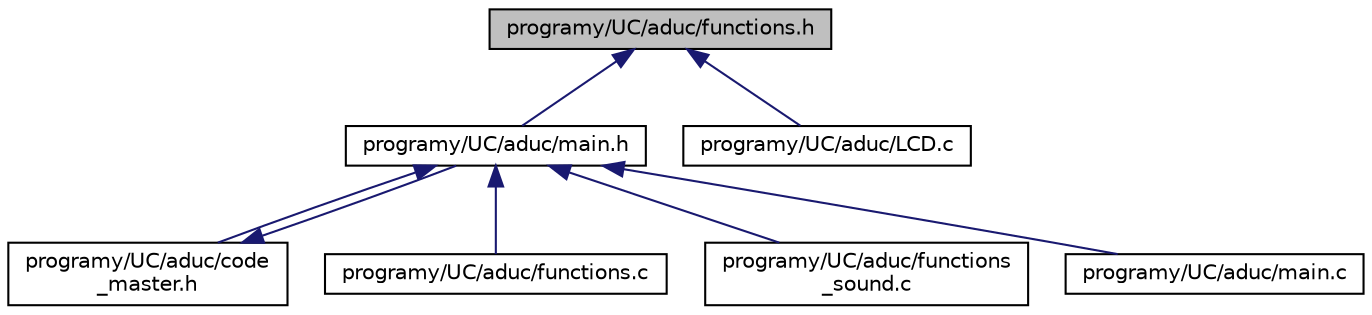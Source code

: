 digraph "programy/UC/aduc/functions.h"
{
  edge [fontname="Helvetica",fontsize="10",labelfontname="Helvetica",labelfontsize="10"];
  node [fontname="Helvetica",fontsize="10",shape=record];
  Node1 [label="programy/UC/aduc/functions.h",height=0.2,width=0.4,color="black", fillcolor="grey75", style="filled", fontcolor="black"];
  Node1 -> Node2 [dir="back",color="midnightblue",fontsize="10",style="solid",fontname="Helvetica"];
  Node2 [label="programy/UC/aduc/main.h",height=0.2,width=0.4,color="black", fillcolor="white", style="filled",URL="$main_8h.html",tooltip="deklaracje zmiennych i bibliotek "];
  Node2 -> Node3 [dir="back",color="midnightblue",fontsize="10",style="solid",fontname="Helvetica"];
  Node3 [label="programy/UC/aduc/code\l_master.h",height=0.2,width=0.4,color="black", fillcolor="white", style="filled",URL="$code__master_8h.html",tooltip="ustawienie co ma sie kompilowac "];
  Node3 -> Node2 [dir="back",color="midnightblue",fontsize="10",style="solid",fontname="Helvetica"];
  Node2 -> Node4 [dir="back",color="midnightblue",fontsize="10",style="solid",fontname="Helvetica"];
  Node4 [label="programy/UC/aduc/functions.c",height=0.2,width=0.4,color="black", fillcolor="white", style="filled",URL="$functions_8c.html",tooltip="Biblioteka funkcji. "];
  Node2 -> Node5 [dir="back",color="midnightblue",fontsize="10",style="solid",fontname="Helvetica"];
  Node5 [label="programy/UC/aduc/functions\l_sound.c",height=0.2,width=0.4,color="black", fillcolor="white", style="filled",URL="$functions__sound_8c.html",tooltip="Biblioteka funkcji. "];
  Node2 -> Node6 [dir="back",color="midnightblue",fontsize="10",style="solid",fontname="Helvetica"];
  Node6 [label="programy/UC/aduc/main.c",height=0.2,width=0.4,color="black", fillcolor="white", style="filled",URL="$main_8c.html",tooltip="glowny plik "];
  Node1 -> Node7 [dir="back",color="midnightblue",fontsize="10",style="solid",fontname="Helvetica"];
  Node7 [label="programy/UC/aduc/LCD.c",height=0.2,width=0.4,color="black", fillcolor="white", style="filled",URL="$_l_c_d_8c.html",tooltip="AduC831 LAB04. "];
}
